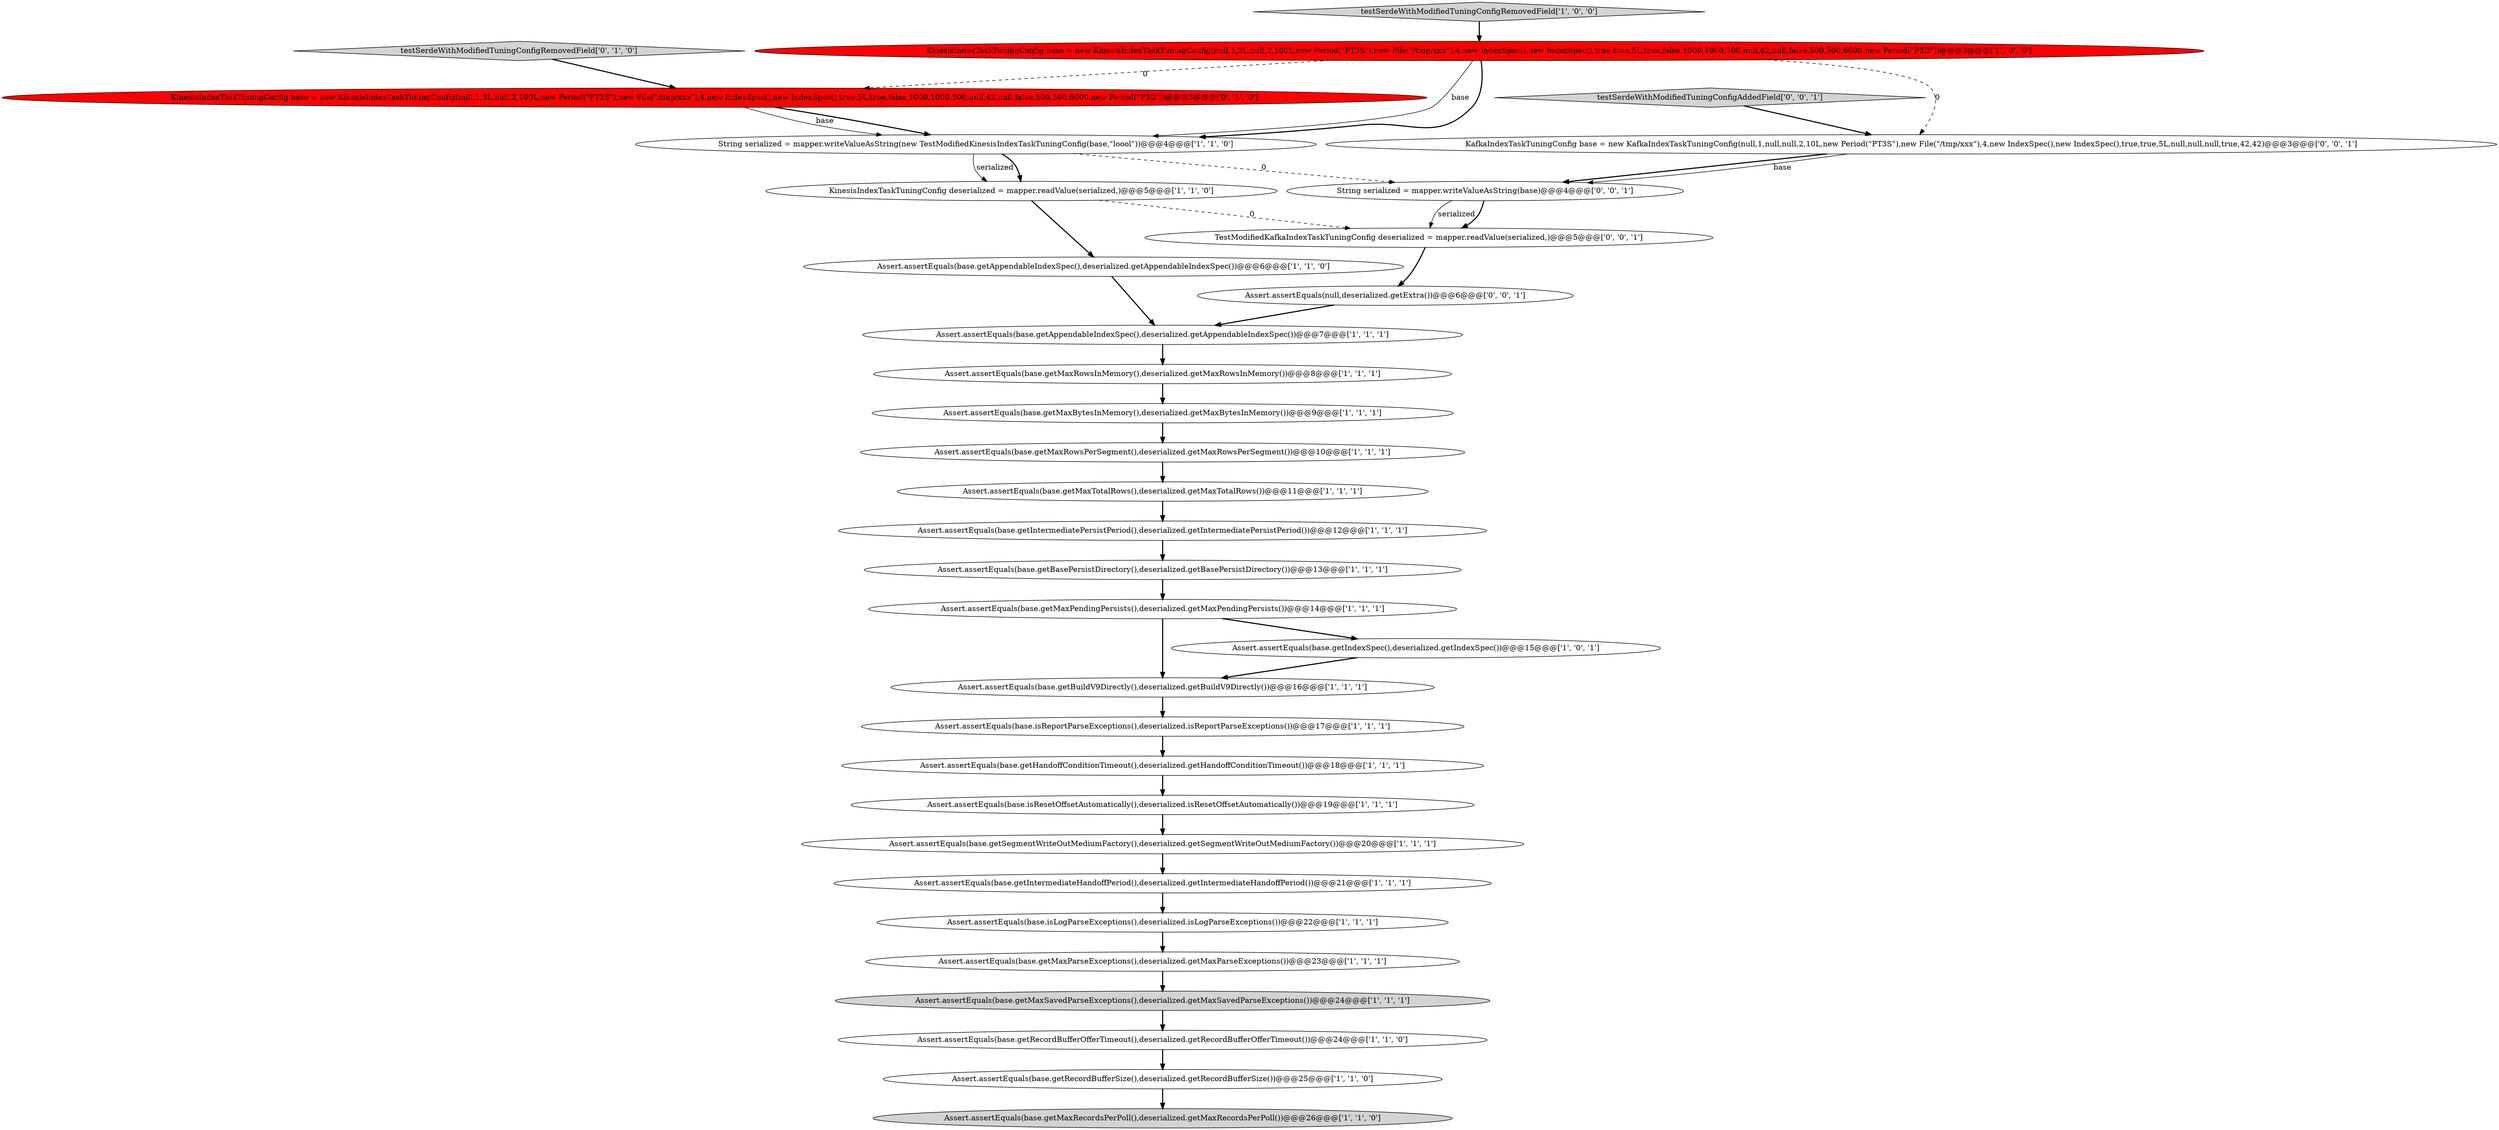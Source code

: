 digraph {
24 [style = filled, label = "Assert.assertEquals(base.getSegmentWriteOutMediumFactory(),deserialized.getSegmentWriteOutMediumFactory())@@@20@@@['1', '1', '1']", fillcolor = white, shape = ellipse image = "AAA0AAABBB1BBB"];
28 [style = filled, label = "TestModifiedKafkaIndexTaskTuningConfig deserialized = mapper.readValue(serialized,)@@@5@@@['0', '0', '1']", fillcolor = white, shape = ellipse image = "AAA0AAABBB3BBB"];
27 [style = filled, label = "KinesisIndexTaskTuningConfig base = new KinesisIndexTaskTuningConfig(null,1,3L,null,2,100L,new Period(\"PT3S\"),new File(\"/tmp/xxx\"),4,new IndexSpec(),new IndexSpec(),true,5L,true,false,1000,1000,500,null,42,null,false,500,500,6000,new Period(\"P3D\"))@@@3@@@['0', '1', '0']", fillcolor = red, shape = ellipse image = "AAA1AAABBB2BBB"];
19 [style = filled, label = "Assert.assertEquals(base.getMaxRowsPerSegment(),deserialized.getMaxRowsPerSegment())@@@10@@@['1', '1', '1']", fillcolor = white, shape = ellipse image = "AAA0AAABBB1BBB"];
2 [style = filled, label = "Assert.assertEquals(base.getIntermediatePersistPeriod(),deserialized.getIntermediatePersistPeriod())@@@12@@@['1', '1', '1']", fillcolor = white, shape = ellipse image = "AAA0AAABBB1BBB"];
30 [style = filled, label = "testSerdeWithModifiedTuningConfigAddedField['0', '0', '1']", fillcolor = lightgray, shape = diamond image = "AAA0AAABBB3BBB"];
9 [style = filled, label = "Assert.assertEquals(base.getBasePersistDirectory(),deserialized.getBasePersistDirectory())@@@13@@@['1', '1', '1']", fillcolor = white, shape = ellipse image = "AAA0AAABBB1BBB"];
25 [style = filled, label = "Assert.assertEquals(base.getBuildV9Directly(),deserialized.getBuildV9Directly())@@@16@@@['1', '1', '1']", fillcolor = white, shape = ellipse image = "AAA0AAABBB1BBB"];
23 [style = filled, label = "testSerdeWithModifiedTuningConfigRemovedField['1', '0', '0']", fillcolor = lightgray, shape = diamond image = "AAA0AAABBB1BBB"];
1 [style = filled, label = "Assert.assertEquals(base.getMaxSavedParseExceptions(),deserialized.getMaxSavedParseExceptions())@@@24@@@['1', '1', '1']", fillcolor = lightgray, shape = ellipse image = "AAA0AAABBB1BBB"];
3 [style = filled, label = "Assert.assertEquals(base.isReportParseExceptions(),deserialized.isReportParseExceptions())@@@17@@@['1', '1', '1']", fillcolor = white, shape = ellipse image = "AAA0AAABBB1BBB"];
21 [style = filled, label = "Assert.assertEquals(base.getAppendableIndexSpec(),deserialized.getAppendableIndexSpec())@@@6@@@['1', '1', '0']", fillcolor = white, shape = ellipse image = "AAA0AAABBB1BBB"];
8 [style = filled, label = "Assert.assertEquals(base.getRecordBufferSize(),deserialized.getRecordBufferSize())@@@25@@@['1', '1', '0']", fillcolor = white, shape = ellipse image = "AAA0AAABBB1BBB"];
5 [style = filled, label = "Assert.assertEquals(base.getMaxBytesInMemory(),deserialized.getMaxBytesInMemory())@@@9@@@['1', '1', '1']", fillcolor = white, shape = ellipse image = "AAA0AAABBB1BBB"];
22 [style = filled, label = "KinesisIndexTaskTuningConfig deserialized = mapper.readValue(serialized,)@@@5@@@['1', '1', '0']", fillcolor = white, shape = ellipse image = "AAA0AAABBB1BBB"];
15 [style = filled, label = "Assert.assertEquals(base.isLogParseExceptions(),deserialized.isLogParseExceptions())@@@22@@@['1', '1', '1']", fillcolor = white, shape = ellipse image = "AAA0AAABBB1BBB"];
20 [style = filled, label = "Assert.assertEquals(base.getMaxRowsInMemory(),deserialized.getMaxRowsInMemory())@@@8@@@['1', '1', '1']", fillcolor = white, shape = ellipse image = "AAA0AAABBB1BBB"];
18 [style = filled, label = "Assert.assertEquals(base.getIntermediateHandoffPeriod(),deserialized.getIntermediateHandoffPeriod())@@@21@@@['1', '1', '1']", fillcolor = white, shape = ellipse image = "AAA0AAABBB1BBB"];
11 [style = filled, label = "String serialized = mapper.writeValueAsString(new TestModifiedKinesisIndexTaskTuningConfig(base,\"loool\"))@@@4@@@['1', '1', '0']", fillcolor = white, shape = ellipse image = "AAA0AAABBB1BBB"];
14 [style = filled, label = "Assert.assertEquals(base.getAppendableIndexSpec(),deserialized.getAppendableIndexSpec())@@@7@@@['1', '1', '1']", fillcolor = white, shape = ellipse image = "AAA0AAABBB1BBB"];
0 [style = filled, label = "Assert.assertEquals(base.getHandoffConditionTimeout(),deserialized.getHandoffConditionTimeout())@@@18@@@['1', '1', '1']", fillcolor = white, shape = ellipse image = "AAA0AAABBB1BBB"];
32 [style = filled, label = "String serialized = mapper.writeValueAsString(base)@@@4@@@['0', '0', '1']", fillcolor = white, shape = ellipse image = "AAA0AAABBB3BBB"];
6 [style = filled, label = "KinesisIndexTaskTuningConfig base = new KinesisIndexTaskTuningConfig(null,1,3L,null,2,100L,new Period(\"PT3S\"),new File(\"/tmp/xxx\"),4,new IndexSpec(),new IndexSpec(),true,true,5L,true,false,1000,1000,500,null,42,null,false,500,500,6000,new Period(\"P3D\"))@@@3@@@['1', '0', '0']", fillcolor = red, shape = ellipse image = "AAA1AAABBB1BBB"];
17 [style = filled, label = "Assert.assertEquals(base.isResetOffsetAutomatically(),deserialized.isResetOffsetAutomatically())@@@19@@@['1', '1', '1']", fillcolor = white, shape = ellipse image = "AAA0AAABBB1BBB"];
13 [style = filled, label = "Assert.assertEquals(base.getRecordBufferOfferTimeout(),deserialized.getRecordBufferOfferTimeout())@@@24@@@['1', '1', '0']", fillcolor = white, shape = ellipse image = "AAA0AAABBB1BBB"];
12 [style = filled, label = "Assert.assertEquals(base.getMaxPendingPersists(),deserialized.getMaxPendingPersists())@@@14@@@['1', '1', '1']", fillcolor = white, shape = ellipse image = "AAA0AAABBB1BBB"];
4 [style = filled, label = "Assert.assertEquals(base.getIndexSpec(),deserialized.getIndexSpec())@@@15@@@['1', '0', '1']", fillcolor = white, shape = ellipse image = "AAA0AAABBB1BBB"];
7 [style = filled, label = "Assert.assertEquals(base.getMaxParseExceptions(),deserialized.getMaxParseExceptions())@@@23@@@['1', '1', '1']", fillcolor = white, shape = ellipse image = "AAA0AAABBB1BBB"];
31 [style = filled, label = "Assert.assertEquals(null,deserialized.getExtra())@@@6@@@['0', '0', '1']", fillcolor = white, shape = ellipse image = "AAA0AAABBB3BBB"];
26 [style = filled, label = "testSerdeWithModifiedTuningConfigRemovedField['0', '1', '0']", fillcolor = lightgray, shape = diamond image = "AAA0AAABBB2BBB"];
10 [style = filled, label = "Assert.assertEquals(base.getMaxTotalRows(),deserialized.getMaxTotalRows())@@@11@@@['1', '1', '1']", fillcolor = white, shape = ellipse image = "AAA0AAABBB1BBB"];
29 [style = filled, label = "KafkaIndexTaskTuningConfig base = new KafkaIndexTaskTuningConfig(null,1,null,null,2,10L,new Period(\"PT3S\"),new File(\"/tmp/xxx\"),4,new IndexSpec(),new IndexSpec(),true,true,5L,null,null,null,true,42,42)@@@3@@@['0', '0', '1']", fillcolor = white, shape = ellipse image = "AAA0AAABBB3BBB"];
16 [style = filled, label = "Assert.assertEquals(base.getMaxRecordsPerPoll(),deserialized.getMaxRecordsPerPoll())@@@26@@@['1', '1', '0']", fillcolor = lightgray, shape = ellipse image = "AAA0AAABBB1BBB"];
31->14 [style = bold, label=""];
11->32 [style = dashed, label="0"];
8->16 [style = bold, label=""];
7->1 [style = bold, label=""];
15->7 [style = bold, label=""];
4->25 [style = bold, label=""];
32->28 [style = solid, label="serialized"];
0->17 [style = bold, label=""];
28->31 [style = bold, label=""];
25->3 [style = bold, label=""];
18->15 [style = bold, label=""];
22->21 [style = bold, label=""];
27->11 [style = solid, label="base"];
19->10 [style = bold, label=""];
6->11 [style = solid, label="base"];
2->9 [style = bold, label=""];
24->18 [style = bold, label=""];
1->13 [style = bold, label=""];
30->29 [style = bold, label=""];
3->0 [style = bold, label=""];
20->5 [style = bold, label=""];
5->19 [style = bold, label=""];
11->22 [style = solid, label="serialized"];
26->27 [style = bold, label=""];
17->24 [style = bold, label=""];
6->29 [style = dashed, label="0"];
27->11 [style = bold, label=""];
12->4 [style = bold, label=""];
22->28 [style = dashed, label="0"];
6->27 [style = dashed, label="0"];
12->25 [style = bold, label=""];
29->32 [style = bold, label=""];
6->11 [style = bold, label=""];
23->6 [style = bold, label=""];
11->22 [style = bold, label=""];
29->32 [style = solid, label="base"];
10->2 [style = bold, label=""];
9->12 [style = bold, label=""];
13->8 [style = bold, label=""];
32->28 [style = bold, label=""];
14->20 [style = bold, label=""];
21->14 [style = bold, label=""];
}
